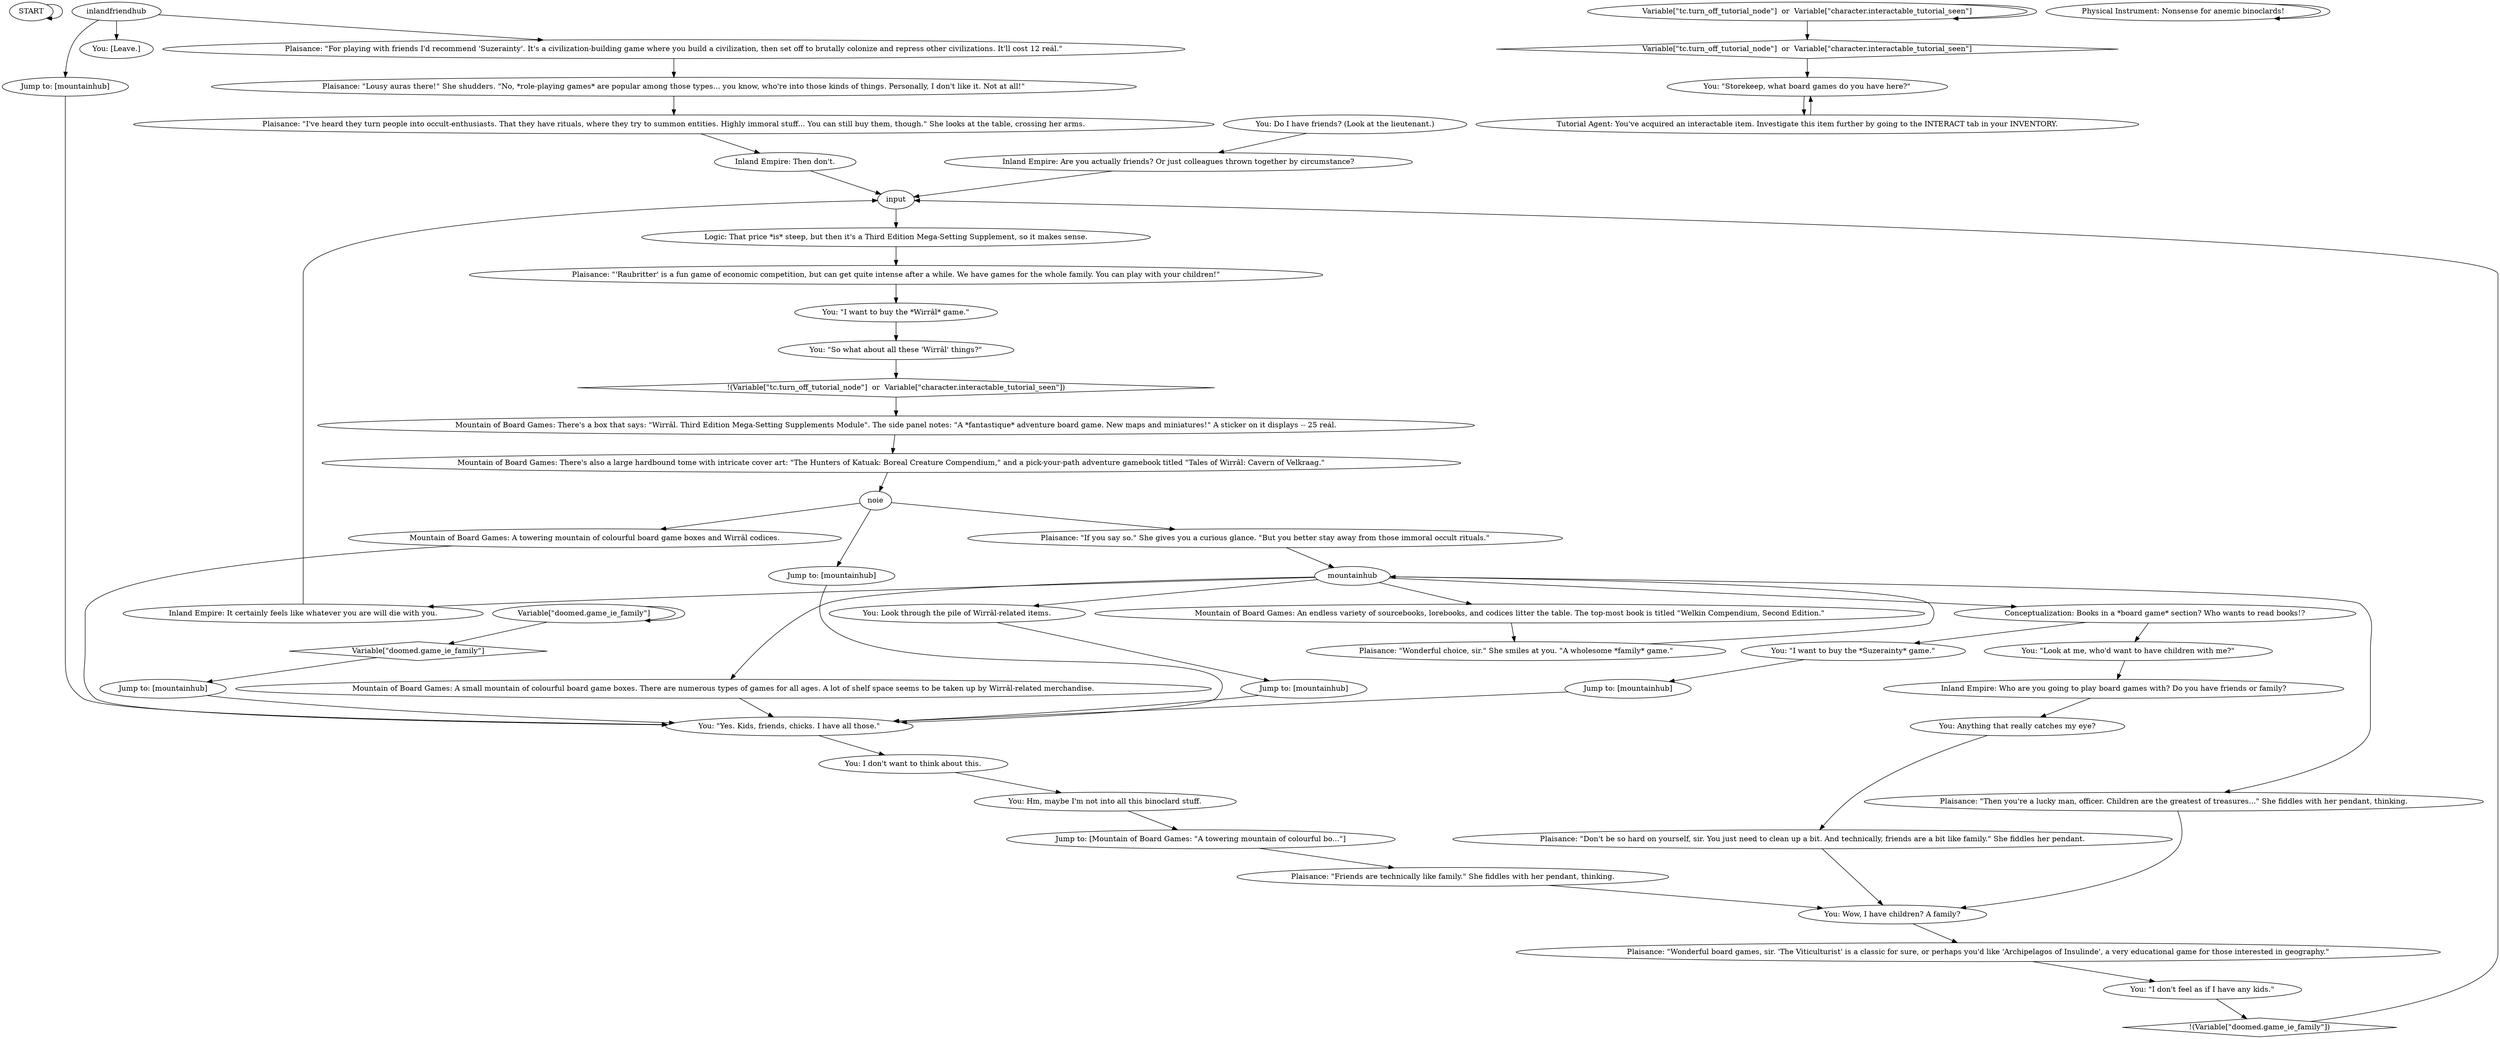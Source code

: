 # BOOKSTORE / BOARD GAME MOUNTAIN
# A mountain of different board games.
# ==================================================
digraph G {
	  0 [label="START"];
	  1 [label="input"];
	  2 [label="noie"];
	  3 [label="Conceptualization: Books in a *board game* section? Who wants to read books!?"];
	  4 [label="You: \"I want to buy the *Suzerainty* game.\""];
	  5 [label="You: Hm, maybe I'm not into all this binoclard stuff."];
	  6 [label="Inland Empire: Then don't."];
	  7 [label="Jump to: [mountainhub]"];
	  8 [label="You: \"Look at me, who'd want to have children with me?\""];
	  9 [label="You: Anything that really catches my eye?"];
	  10 [label="Variable[\"doomed.game_ie_family\"]"];
	  11 [label="Variable[\"doomed.game_ie_family\"]", shape=diamond];
	  12 [label="!(Variable[\"doomed.game_ie_family\"])", shape=diamond];
	  13 [label="Plaisance: \"Friends are technically like family.\" She fiddles with her pendant, thinking."];
	  14 [label="Mountain of Board Games: A towering mountain of colourful board game boxes and Wirrâl codices."];
	  15 [label="You: \"Yes. Kids, friends, chicks. I have all those.\""];
	  16 [label="mountainhub"];
	  17 [label="Variable[\"tc.turn_off_tutorial_node\"]  or  Variable[\"character.interactable_tutorial_seen\"]"];
	  18 [label="Variable[\"tc.turn_off_tutorial_node\"]  or  Variable[\"character.interactable_tutorial_seen\"]", shape=diamond];
	  19 [label="!(Variable[\"tc.turn_off_tutorial_node\"]  or  Variable[\"character.interactable_tutorial_seen\"])", shape=diamond];
	  20 [label="Plaisance: \"Lousy auras there!\" She shudders. \"No, *role-playing games* are popular among those types... you know, who're into those kinds of things. Personally, I don't like it. Not at all!\""];
	  21 [label="Jump to: [mountainhub]"];
	  22 [label="You: I don't want to think about this."];
	  23 [label="Plaisance: \"Then you're a lucky man, officer. Children are the greatest of treasures...\" She fiddles with her pendant, thinking."];
	  24 [label="You: \"So what about all these 'Wirrâl' things?\""];
	  25 [label="Plaisance: \"If you say so.\" She gives you a curious glance. \"But you better stay away from those immoral occult rituals.\""];
	  26 [label="You: \"I don't feel as if I have any kids.\""];
	  27 [label="Plaisance: \"'Raubritter' is a fun game of economic competition, but can get quite intense after a while. We have games for the whole family. You can play with your children!\""];
	  28 [label="Physical Instrument: Nonsense for anemic binoclards!"];
	  29 [label="Jump to: [mountainhub]"];
	  30 [label="Plaisance: \"Wonderful choice, sir.\" She smiles at you. \"A wholesome *family* game.\""];
	  31 [label="Mountain of Board Games: There's also a large hardbound tome with intricate cover art: \"The Hunters of Katuak: Boreal Creature Compendium,\" and a pick-your-path adventure gamebook titled \"Tales of Wirrâl: Cavern of Velkraag.\""];
	  32 [label="Logic: That price *is* steep, but then it's a Third Edition Mega-Setting Supplement, so it makes sense."];
	  33 [label="Mountain of Board Games: A small mountain of colourful board game boxes. There are numerous types of games for all ages. A lot of shelf space seems to be taken up by Wirrâl-related merchandise."];
	  34 [label="You: \"Storekeep, what board games do you have here?\""];
	  35 [label="Jump to: [mountainhub]"];
	  36 [label="Mountain of Board Games: An endless variety of sourcebooks, lorebooks, and codices litter the table. The top-most book is titled \"Welkin Compendium, Second Edition.\""];
	  37 [label="You: \"I want to buy the *Wirrâl* game.\""];
	  38 [label="Inland Empire: Who are you going to play board games with? Do you have friends or family?"];
	  39 [label="Plaisance: \"Don't be so hard on yourself, sir. You just need to clean up a bit. And technically, friends are a bit like family.\" She fiddles her pendant."];
	  40 [label="Mountain of Board Games: There's a box that says: \"Wirrâl. Third Edition Mega-Setting Supplements Module\". The side panel notes: \"A *fantastique* adventure board game. New maps and miniatures!\" A sticker on it displays -- 25 reál."];
	  41 [label="Tutorial Agent: You've acquired an interactable item. Investigate this item further by going to the INTERACT tab in your INVENTORY."];
	  42 [label="Plaisance: \"Wonderful board games, sir. 'The Viticulturist' is a classic for sure, or perhaps you'd like 'Archipelagos of Insulinde', a very educational game for those interested in geography.\""];
	  43 [label="Inland Empire: It certainly feels like whatever you are will die with you."];
	  44 [label="You: Look through the pile of Wirrâl-related items."];
	  45 [label="You: [Leave.]"];
	  46 [label="You: Wow, I have children? A family?"];
	  47 [label="Plaisance: \"For playing with friends I'd recommend 'Suzerainty'. It's a civilization-building game where you build a civilization, then set off to brutally colonize and repress other civilizations. It'll cost 12 reál.\""];
	  48 [label="You: Do I have friends? (Look at the lieutenant.)"];
	  49 [label="Jump to: [mountainhub]"];
	  50 [label="inlandfriendhub"];
	  51 [label="Inland Empire: Are you actually friends? Or just colleagues thrown together by circumstance?"];
	  52 [label="Plaisance: \"I've heard they turn people into occult-enthusiasts. That they have rituals, where they try to summon entities. Highly immoral stuff... You can still buy them, though.\" She looks at the table, crossing her arms."];
	  53 [label="Jump to: [Mountain of Board Games: \"A towering mountain of colourful bo...\"]"];
	  0 -> 0
	  1 -> 32
	  2 -> 25
	  2 -> 14
	  2 -> 7
	  3 -> 8
	  3 -> 4
	  4 -> 29
	  5 -> 53
	  6 -> 1
	  7 -> 15
	  8 -> 38
	  9 -> 39
	  10 -> 10
	  10 -> 11
	  11 -> 49
	  12 -> 1
	  13 -> 46
	  14 -> 15
	  15 -> 22
	  16 -> 33
	  16 -> 3
	  16 -> 36
	  16 -> 43
	  16 -> 44
	  16 -> 23
	  17 -> 17
	  17 -> 18
	  18 -> 34
	  19 -> 40
	  20 -> 52
	  21 -> 15
	  22 -> 5
	  23 -> 46
	  24 -> 19
	  25 -> 16
	  26 -> 12
	  27 -> 37
	  28 -> 28
	  29 -> 15
	  30 -> 16
	  31 -> 2
	  32 -> 27
	  33 -> 15
	  34 -> 41
	  35 -> 15
	  36 -> 30
	  37 -> 24
	  38 -> 9
	  39 -> 46
	  40 -> 31
	  41 -> 34
	  42 -> 26
	  43 -> 1
	  44 -> 35
	  46 -> 42
	  47 -> 20
	  48 -> 51
	  49 -> 15
	  50 -> 21
	  50 -> 45
	  50 -> 47
	  51 -> 1
	  52 -> 6
	  53 -> 13
}

